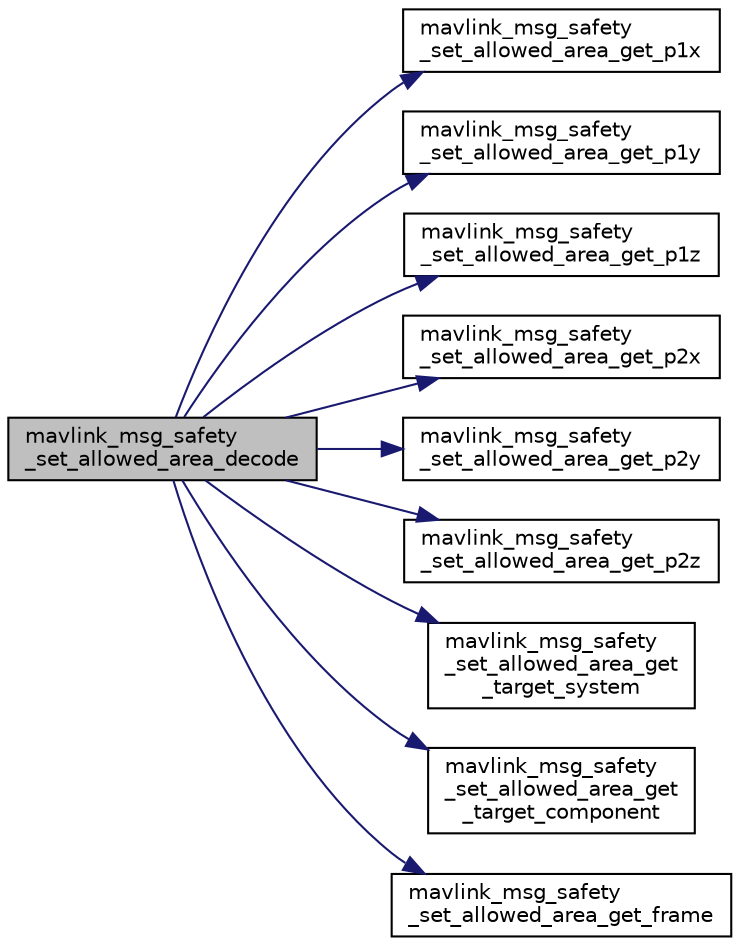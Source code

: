 digraph "mavlink_msg_safety_set_allowed_area_decode"
{
 // INTERACTIVE_SVG=YES
  edge [fontname="Helvetica",fontsize="10",labelfontname="Helvetica",labelfontsize="10"];
  node [fontname="Helvetica",fontsize="10",shape=record];
  rankdir="LR";
  Node1 [label="mavlink_msg_safety\l_set_allowed_area_decode",height=0.2,width=0.4,color="black", fillcolor="grey75", style="filled", fontcolor="black"];
  Node1 -> Node2 [color="midnightblue",fontsize="10",style="solid",fontname="Helvetica"];
  Node2 [label="mavlink_msg_safety\l_set_allowed_area_get_p1x",height=0.2,width=0.4,color="black", fillcolor="white", style="filled",URL="$mavlink__msg__safety__set__allowed__area_8h.html#a264e1651da225969ae8610b558ec24dd",tooltip="Get field p1x from safety_set_allowed_area message. "];
  Node1 -> Node3 [color="midnightblue",fontsize="10",style="solid",fontname="Helvetica"];
  Node3 [label="mavlink_msg_safety\l_set_allowed_area_get_p1y",height=0.2,width=0.4,color="black", fillcolor="white", style="filled",URL="$mavlink__msg__safety__set__allowed__area_8h.html#a4ac125fadcc9314386e5e0d5b901ef56",tooltip="Get field p1y from safety_set_allowed_area message. "];
  Node1 -> Node4 [color="midnightblue",fontsize="10",style="solid",fontname="Helvetica"];
  Node4 [label="mavlink_msg_safety\l_set_allowed_area_get_p1z",height=0.2,width=0.4,color="black", fillcolor="white", style="filled",URL="$mavlink__msg__safety__set__allowed__area_8h.html#abd7e4f0bfa9a530c9b0c90b0f5bedca4",tooltip="Get field p1z from safety_set_allowed_area message. "];
  Node1 -> Node5 [color="midnightblue",fontsize="10",style="solid",fontname="Helvetica"];
  Node5 [label="mavlink_msg_safety\l_set_allowed_area_get_p2x",height=0.2,width=0.4,color="black", fillcolor="white", style="filled",URL="$mavlink__msg__safety__set__allowed__area_8h.html#ad33fc4839a5bfcfcfda945ac80b532f7",tooltip="Get field p2x from safety_set_allowed_area message. "];
  Node1 -> Node6 [color="midnightblue",fontsize="10",style="solid",fontname="Helvetica"];
  Node6 [label="mavlink_msg_safety\l_set_allowed_area_get_p2y",height=0.2,width=0.4,color="black", fillcolor="white", style="filled",URL="$mavlink__msg__safety__set__allowed__area_8h.html#aa154b354233a8b34d22a45df2c39d626",tooltip="Get field p2y from safety_set_allowed_area message. "];
  Node1 -> Node7 [color="midnightblue",fontsize="10",style="solid",fontname="Helvetica"];
  Node7 [label="mavlink_msg_safety\l_set_allowed_area_get_p2z",height=0.2,width=0.4,color="black", fillcolor="white", style="filled",URL="$mavlink__msg__safety__set__allowed__area_8h.html#ae67e9a5afc0604b5122412042c5bec8b",tooltip="Get field p2z from safety_set_allowed_area message. "];
  Node1 -> Node8 [color="midnightblue",fontsize="10",style="solid",fontname="Helvetica"];
  Node8 [label="mavlink_msg_safety\l_set_allowed_area_get\l_target_system",height=0.2,width=0.4,color="black", fillcolor="white", style="filled",URL="$mavlink__msg__safety__set__allowed__area_8h.html#a90beb6b8f42e58e351816526b92206d9",tooltip="Send a safety_set_allowed_area message. "];
  Node1 -> Node9 [color="midnightblue",fontsize="10",style="solid",fontname="Helvetica"];
  Node9 [label="mavlink_msg_safety\l_set_allowed_area_get\l_target_component",height=0.2,width=0.4,color="black", fillcolor="white", style="filled",URL="$mavlink__msg__safety__set__allowed__area_8h.html#a8b8cddbccfd44fd7641372ff818b4543",tooltip="Get field target_component from safety_set_allowed_area message. "];
  Node1 -> Node10 [color="midnightblue",fontsize="10",style="solid",fontname="Helvetica"];
  Node10 [label="mavlink_msg_safety\l_set_allowed_area_get_frame",height=0.2,width=0.4,color="black", fillcolor="white", style="filled",URL="$mavlink__msg__safety__set__allowed__area_8h.html#a72db47d2f954ca6444dfd760bc4bae4d",tooltip="Get field frame from safety_set_allowed_area message. "];
}
